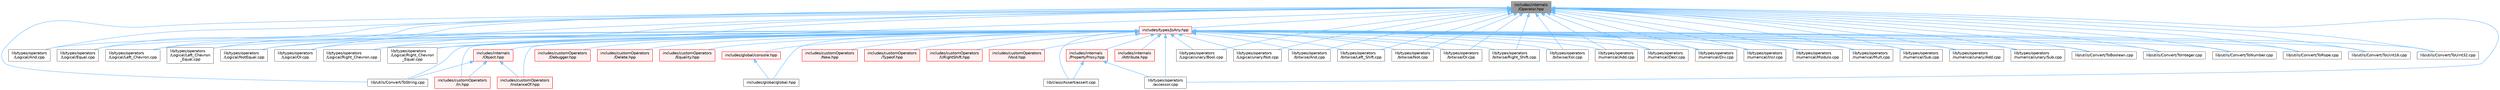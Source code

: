 digraph "includes/internals/Operator.hpp"
{
 // LATEX_PDF_SIZE
  bgcolor="transparent";
  edge [fontname=Helvetica,fontsize=10,labelfontname=Helvetica,labelfontsize=10];
  node [fontname=Helvetica,fontsize=10,shape=box,height=0.2,width=0.4];
  Node1 [id="Node000001",label="includes/internals\l/Operator.hpp",height=0.2,width=0.4,color="gray40", fillcolor="grey60", style="filled", fontcolor="black",tooltip=" "];
  Node1 -> Node2 [id="edge1_Node000001_Node000002",dir="back",color="steelblue1",style="solid",tooltip=" "];
  Node2 [id="Node000002",label="includes/types/JsAny.hpp",height=0.2,width=0.4,color="red", fillcolor="#FFF0F0", style="filled",URL="$JsAny_8hpp.html",tooltip=" "];
  Node2 -> Node3 [id="edge2_Node000002_Node000003",dir="back",color="steelblue1",style="solid",tooltip=" "];
  Node3 [id="Node000003",label="includes/customOperators\l/Debugger.hpp",height=0.2,width=0.4,color="red", fillcolor="#FFF0F0", style="filled",URL="$Debugger_8hpp.html",tooltip=" "];
  Node2 -> Node7 [id="edge3_Node000002_Node000007",dir="back",color="steelblue1",style="solid",tooltip=" "];
  Node7 [id="Node000007",label="includes/customOperators\l/Delete.hpp",height=0.2,width=0.4,color="red", fillcolor="#FFF0F0", style="filled",URL="$Delete_8hpp.html",tooltip=" "];
  Node2 -> Node8 [id="edge4_Node000002_Node000008",dir="back",color="steelblue1",style="solid",tooltip=" "];
  Node8 [id="Node000008",label="includes/customOperators\l/Equality.hpp",height=0.2,width=0.4,color="red", fillcolor="#FFF0F0", style="filled",URL="$Equality_8hpp.html",tooltip=" "];
  Node2 -> Node9 [id="edge5_Node000002_Node000009",dir="back",color="steelblue1",style="solid",tooltip=" "];
  Node9 [id="Node000009",label="includes/customOperators\l/In.hpp",height=0.2,width=0.4,color="red", fillcolor="#FFF0F0", style="filled",URL="$In_8hpp.html",tooltip=" "];
  Node2 -> Node10 [id="edge6_Node000002_Node000010",dir="back",color="steelblue1",style="solid",tooltip=" "];
  Node10 [id="Node000010",label="includes/customOperators\l/InstanceOf.hpp",height=0.2,width=0.4,color="red", fillcolor="#FFF0F0", style="filled",URL="$InstanceOf_8hpp.html",tooltip=" "];
  Node2 -> Node11 [id="edge7_Node000002_Node000011",dir="back",color="steelblue1",style="solid",tooltip=" "];
  Node11 [id="Node000011",label="includes/customOperators\l/New.hpp",height=0.2,width=0.4,color="red", fillcolor="#FFF0F0", style="filled",URL="$New_8hpp.html",tooltip=" "];
  Node2 -> Node12 [id="edge8_Node000002_Node000012",dir="back",color="steelblue1",style="solid",tooltip=" "];
  Node12 [id="Node000012",label="includes/customOperators\l/Typeof.hpp",height=0.2,width=0.4,color="red", fillcolor="#FFF0F0", style="filled",URL="$Typeof_8hpp.html",tooltip=" "];
  Node2 -> Node13 [id="edge9_Node000002_Node000013",dir="back",color="steelblue1",style="solid",tooltip=" "];
  Node13 [id="Node000013",label="includes/customOperators\l/URightShift.hpp",height=0.2,width=0.4,color="red", fillcolor="#FFF0F0", style="filled",URL="$URightShift_8hpp.html",tooltip=" "];
  Node2 -> Node14 [id="edge10_Node000002_Node000014",dir="back",color="steelblue1",style="solid",tooltip=" "];
  Node14 [id="Node000014",label="includes/customOperators\l/Void.hpp",height=0.2,width=0.4,color="red", fillcolor="#FFF0F0", style="filled",URL="$Void_8hpp.html",tooltip=" "];
  Node2 -> Node15 [id="edge11_Node000002_Node000015",dir="back",color="steelblue1",style="solid",tooltip=" "];
  Node15 [id="Node000015",label="includes/global/console.hpp",height=0.2,width=0.4,color="red", fillcolor="#FFF0F0", style="filled",URL="$console_8hpp.html",tooltip=" "];
  Node15 -> Node16 [id="edge12_Node000015_Node000016",dir="back",color="steelblue1",style="solid",tooltip=" "];
  Node16 [id="Node000016",label="includes/global/global.hpp",height=0.2,width=0.4,color="grey40", fillcolor="white", style="filled",URL="$global_8hpp.html",tooltip=" "];
  Node2 -> Node16 [id="edge13_Node000002_Node000016",dir="back",color="steelblue1",style="solid",tooltip=" "];
  Node2 -> Node18 [id="edge14_Node000002_Node000018",dir="back",color="steelblue1",style="solid",tooltip=" "];
  Node18 [id="Node000018",label="includes/internals\l/Attribute.hpp",height=0.2,width=0.4,color="red", fillcolor="#FFF0F0", style="filled",URL="$Attribute_8hpp.html",tooltip=" "];
  Node2 -> Node135 [id="edge15_Node000002_Node000135",dir="back",color="steelblue1",style="solid",tooltip=" "];
  Node135 [id="Node000135",label="includes/internals\l/Object.hpp",height=0.2,width=0.4,color="red", fillcolor="#FFF0F0", style="filled",URL="$Object_8hpp.html",tooltip=" "];
  Node135 -> Node9 [id="edge16_Node000135_Node000009",dir="back",color="steelblue1",style="solid",tooltip=" "];
  Node135 -> Node10 [id="edge17_Node000135_Node000010",dir="back",color="steelblue1",style="solid",tooltip=" "];
  Node135 -> Node130 [id="edge18_Node000135_Node000130",dir="back",color="steelblue1",style="solid",tooltip=" "];
  Node130 [id="Node000130",label="lib/utils/Convert/ToString.cpp",height=0.2,width=0.4,color="grey40", fillcolor="white", style="filled",URL="$ToString_8cpp.html",tooltip=" "];
  Node2 -> Node151 [id="edge19_Node000002_Node000151",dir="back",color="steelblue1",style="solid",tooltip=" "];
  Node151 [id="Node000151",label="includes/internals\l/PropertyProxy.hpp",height=0.2,width=0.4,color="red", fillcolor="#FFF0F0", style="filled",URL="$PropertyProxy_8hpp.html",tooltip=" "];
  Node151 -> Node5 [id="edge20_Node000151_Node000005",dir="back",color="steelblue1",style="solid",tooltip=" "];
  Node5 [id="Node000005",label="lib/class/Assert/assert.cpp",height=0.2,width=0.4,color="grey40", fillcolor="white", style="filled",URL="$assert_8cpp.html",tooltip=" "];
  Node151 -> Node67 [id="edge21_Node000151_Node000067",dir="back",color="steelblue1",style="solid",tooltip=" "];
  Node67 [id="Node000067",label="lib/types/operators\l/accessor.cpp",height=0.2,width=0.4,color="grey40", fillcolor="white", style="filled",URL="$types_2operators_2accessor_8cpp.html",tooltip=" "];
  Node2 -> Node5 [id="edge22_Node000002_Node000005",dir="back",color="steelblue1",style="solid",tooltip=" "];
  Node2 -> Node103 [id="edge23_Node000002_Node000103",dir="back",color="steelblue1",style="solid",tooltip=" "];
  Node103 [id="Node000103",label="lib/types/operators\l/Logical/And.cpp",height=0.2,width=0.4,color="grey40", fillcolor="white", style="filled",URL="$Logical_2And_8cpp.html",tooltip=" "];
  Node2 -> Node104 [id="edge24_Node000002_Node000104",dir="back",color="steelblue1",style="solid",tooltip=" "];
  Node104 [id="Node000104",label="lib/types/operators\l/Logical/Equal.cpp",height=0.2,width=0.4,color="grey40", fillcolor="white", style="filled",URL="$Equal_8cpp.html",tooltip=" "];
  Node2 -> Node105 [id="edge25_Node000002_Node000105",dir="back",color="steelblue1",style="solid",tooltip=" "];
  Node105 [id="Node000105",label="lib/types/operators\l/Logical/Left_Chevron.cpp",height=0.2,width=0.4,color="grey40", fillcolor="white", style="filled",URL="$Left__Chevron_8cpp.html",tooltip=" "];
  Node2 -> Node106 [id="edge26_Node000002_Node000106",dir="back",color="steelblue1",style="solid",tooltip=" "];
  Node106 [id="Node000106",label="lib/types/operators\l/Logical/Left_Chevron\l_Equal.cpp",height=0.2,width=0.4,color="grey40", fillcolor="white", style="filled",URL="$Left__Chevron__Equal_8cpp.html",tooltip=" "];
  Node2 -> Node153 [id="edge27_Node000002_Node000153",dir="back",color="steelblue1",style="solid",tooltip=" "];
  Node153 [id="Node000153",label="lib/types/operators\l/Logical/NotEqual.cpp",height=0.2,width=0.4,color="grey40", fillcolor="white", style="filled",URL="$NotEqual_8cpp.html",tooltip=" "];
  Node2 -> Node107 [id="edge28_Node000002_Node000107",dir="back",color="steelblue1",style="solid",tooltip=" "];
  Node107 [id="Node000107",label="lib/types/operators\l/Logical/Or.cpp",height=0.2,width=0.4,color="grey40", fillcolor="white", style="filled",URL="$Logical_2Or_8cpp.html",tooltip=" "];
  Node2 -> Node108 [id="edge29_Node000002_Node000108",dir="back",color="steelblue1",style="solid",tooltip=" "];
  Node108 [id="Node000108",label="lib/types/operators\l/Logical/Right_Chevron.cpp",height=0.2,width=0.4,color="grey40", fillcolor="white", style="filled",URL="$Right__Chevron_8cpp.html",tooltip=" "];
  Node2 -> Node154 [id="edge30_Node000002_Node000154",dir="back",color="steelblue1",style="solid",tooltip=" "];
  Node154 [id="Node000154",label="lib/types/operators\l/Logical/Right_Chevron\l_Equal.cpp",height=0.2,width=0.4,color="grey40", fillcolor="white", style="filled",URL="$Right__Chevron__Equal_8cpp.html",tooltip=" "];
  Node2 -> Node109 [id="edge31_Node000002_Node000109",dir="back",color="steelblue1",style="solid",tooltip=" "];
  Node109 [id="Node000109",label="lib/types/operators\l/Logical/unary/Bool.cpp",height=0.2,width=0.4,color="grey40", fillcolor="white", style="filled",URL="$Bool_8cpp.html",tooltip=" "];
  Node2 -> Node110 [id="edge32_Node000002_Node000110",dir="back",color="steelblue1",style="solid",tooltip=" "];
  Node110 [id="Node000110",label="lib/types/operators\l/Logical/unary/Not.cpp",height=0.2,width=0.4,color="grey40", fillcolor="white", style="filled",URL="$Logical_2unary_2Not_8cpp.html",tooltip=" "];
  Node2 -> Node67 [id="edge33_Node000002_Node000067",dir="back",color="steelblue1",style="solid",tooltip=" "];
  Node2 -> Node111 [id="edge34_Node000002_Node000111",dir="back",color="steelblue1",style="solid",tooltip=" "];
  Node111 [id="Node000111",label="lib/types/operators\l/bitwise/And.cpp",height=0.2,width=0.4,color="grey40", fillcolor="white", style="filled",URL="$bitwise_2And_8cpp.html",tooltip=" "];
  Node2 -> Node112 [id="edge35_Node000002_Node000112",dir="back",color="steelblue1",style="solid",tooltip=" "];
  Node112 [id="Node000112",label="lib/types/operators\l/bitwise/Left_Shift.cpp",height=0.2,width=0.4,color="grey40", fillcolor="white", style="filled",URL="$Left__Shift_8cpp.html",tooltip=" "];
  Node2 -> Node113 [id="edge36_Node000002_Node000113",dir="back",color="steelblue1",style="solid",tooltip=" "];
  Node113 [id="Node000113",label="lib/types/operators\l/bitwise/Not.cpp",height=0.2,width=0.4,color="grey40", fillcolor="white", style="filled",URL="$bitwise_2Not_8cpp.html",tooltip=" "];
  Node2 -> Node114 [id="edge37_Node000002_Node000114",dir="back",color="steelblue1",style="solid",tooltip=" "];
  Node114 [id="Node000114",label="lib/types/operators\l/bitwise/Or.cpp",height=0.2,width=0.4,color="grey40", fillcolor="white", style="filled",URL="$bitwise_2Or_8cpp.html",tooltip=" "];
  Node2 -> Node115 [id="edge38_Node000002_Node000115",dir="back",color="steelblue1",style="solid",tooltip=" "];
  Node115 [id="Node000115",label="lib/types/operators\l/bitwise/Right_Shift.cpp",height=0.2,width=0.4,color="grey40", fillcolor="white", style="filled",URL="$Right__Shift_8cpp.html",tooltip=" "];
  Node2 -> Node116 [id="edge39_Node000002_Node000116",dir="back",color="steelblue1",style="solid",tooltip=" "];
  Node116 [id="Node000116",label="lib/types/operators\l/bitwise/Xor.cpp",height=0.2,width=0.4,color="grey40", fillcolor="white", style="filled",URL="$Xor_8cpp.html",tooltip=" "];
  Node2 -> Node117 [id="edge40_Node000002_Node000117",dir="back",color="steelblue1",style="solid",tooltip=" "];
  Node117 [id="Node000117",label="lib/types/operators\l/numerical/Add.cpp",height=0.2,width=0.4,color="grey40", fillcolor="white", style="filled",URL="$Add_8cpp.html",tooltip=" "];
  Node2 -> Node118 [id="edge41_Node000002_Node000118",dir="back",color="steelblue1",style="solid",tooltip=" "];
  Node118 [id="Node000118",label="lib/types/operators\l/numerical/Decr.cpp",height=0.2,width=0.4,color="grey40", fillcolor="white", style="filled",URL="$Decr_8cpp.html",tooltip=" "];
  Node2 -> Node119 [id="edge42_Node000002_Node000119",dir="back",color="steelblue1",style="solid",tooltip=" "];
  Node119 [id="Node000119",label="lib/types/operators\l/numerical/Div.cpp",height=0.2,width=0.4,color="grey40", fillcolor="white", style="filled",URL="$Div_8cpp.html",tooltip=" "];
  Node2 -> Node120 [id="edge43_Node000002_Node000120",dir="back",color="steelblue1",style="solid",tooltip=" "];
  Node120 [id="Node000120",label="lib/types/operators\l/numerical/Incr.cpp",height=0.2,width=0.4,color="grey40", fillcolor="white", style="filled",URL="$Incr_8cpp.html",tooltip=" "];
  Node2 -> Node121 [id="edge44_Node000002_Node000121",dir="back",color="steelblue1",style="solid",tooltip=" "];
  Node121 [id="Node000121",label="lib/types/operators\l/numerical/Modulo.cpp",height=0.2,width=0.4,color="grey40", fillcolor="white", style="filled",URL="$Modulo_8cpp.html",tooltip=" "];
  Node2 -> Node122 [id="edge45_Node000002_Node000122",dir="back",color="steelblue1",style="solid",tooltip=" "];
  Node122 [id="Node000122",label="lib/types/operators\l/numerical/Mult.cpp",height=0.2,width=0.4,color="grey40", fillcolor="white", style="filled",URL="$Mult_8cpp.html",tooltip=" "];
  Node2 -> Node123 [id="edge46_Node000002_Node000123",dir="back",color="steelblue1",style="solid",tooltip=" "];
  Node123 [id="Node000123",label="lib/types/operators\l/numerical/Sub.cpp",height=0.2,width=0.4,color="grey40", fillcolor="white", style="filled",URL="$Sub_8cpp.html",tooltip=" "];
  Node2 -> Node124 [id="edge47_Node000002_Node000124",dir="back",color="steelblue1",style="solid",tooltip=" "];
  Node124 [id="Node000124",label="lib/types/operators\l/numerical/unary/Add.cpp",height=0.2,width=0.4,color="grey40", fillcolor="white", style="filled",URL="$unary_2Add_8cpp.html",tooltip=" "];
  Node2 -> Node125 [id="edge48_Node000002_Node000125",dir="back",color="steelblue1",style="solid",tooltip=" "];
  Node125 [id="Node000125",label="lib/types/operators\l/numerical/unary/Sub.cpp",height=0.2,width=0.4,color="grey40", fillcolor="white", style="filled",URL="$unary_2Sub_8cpp.html",tooltip=" "];
  Node2 -> Node146 [id="edge49_Node000002_Node000146",dir="back",color="steelblue1",style="solid",tooltip=" "];
  Node146 [id="Node000146",label="lib/utils/Convert/ToBoolean.cpp",height=0.2,width=0.4,color="grey40", fillcolor="white", style="filled",URL="$ToBoolean_8cpp.html",tooltip=" "];
  Node2 -> Node128 [id="edge50_Node000002_Node000128",dir="back",color="steelblue1",style="solid",tooltip=" "];
  Node128 [id="Node000128",label="lib/utils/Convert/ToInteger.cpp",height=0.2,width=0.4,color="grey40", fillcolor="white", style="filled",URL="$ToInteger_8cpp.html",tooltip=" "];
  Node2 -> Node81 [id="edge51_Node000002_Node000081",dir="back",color="steelblue1",style="solid",tooltip=" "];
  Node81 [id="Node000081",label="lib/utils/Convert/ToNumber.cpp",height=0.2,width=0.4,color="grey40", fillcolor="white", style="filled",URL="$ToNumber_8cpp.html",tooltip=" "];
  Node2 -> Node129 [id="edge52_Node000002_Node000129",dir="back",color="steelblue1",style="solid",tooltip=" "];
  Node129 [id="Node000129",label="lib/utils/Convert/ToRope.cpp",height=0.2,width=0.4,color="grey40", fillcolor="white", style="filled",URL="$ToRope_8cpp.html",tooltip=" "];
  Node2 -> Node130 [id="edge53_Node000002_Node000130",dir="back",color="steelblue1",style="solid",tooltip=" "];
  Node2 -> Node131 [id="edge54_Node000002_Node000131",dir="back",color="steelblue1",style="solid",tooltip=" "];
  Node131 [id="Node000131",label="lib/utils/Convert/ToUint16.cpp",height=0.2,width=0.4,color="grey40", fillcolor="white", style="filled",URL="$ToUint16_8cpp.html",tooltip=" "];
  Node2 -> Node132 [id="edge55_Node000002_Node000132",dir="back",color="steelblue1",style="solid",tooltip=" "];
  Node132 [id="Node000132",label="lib/utils/Convert/ToUint32.cpp",height=0.2,width=0.4,color="grey40", fillcolor="white", style="filled",URL="$ToUint32_8cpp.html",tooltip=" "];
  Node1 -> Node103 [id="edge56_Node000001_Node000103",dir="back",color="steelblue1",style="solid",tooltip=" "];
  Node1 -> Node104 [id="edge57_Node000001_Node000104",dir="back",color="steelblue1",style="solid",tooltip=" "];
  Node1 -> Node105 [id="edge58_Node000001_Node000105",dir="back",color="steelblue1",style="solid",tooltip=" "];
  Node1 -> Node106 [id="edge59_Node000001_Node000106",dir="back",color="steelblue1",style="solid",tooltip=" "];
  Node1 -> Node153 [id="edge60_Node000001_Node000153",dir="back",color="steelblue1",style="solid",tooltip=" "];
  Node1 -> Node107 [id="edge61_Node000001_Node000107",dir="back",color="steelblue1",style="solid",tooltip=" "];
  Node1 -> Node108 [id="edge62_Node000001_Node000108",dir="back",color="steelblue1",style="solid",tooltip=" "];
  Node1 -> Node154 [id="edge63_Node000001_Node000154",dir="back",color="steelblue1",style="solid",tooltip=" "];
  Node1 -> Node109 [id="edge64_Node000001_Node000109",dir="back",color="steelblue1",style="solid",tooltip=" "];
  Node1 -> Node110 [id="edge65_Node000001_Node000110",dir="back",color="steelblue1",style="solid",tooltip=" "];
  Node1 -> Node67 [id="edge66_Node000001_Node000067",dir="back",color="steelblue1",style="solid",tooltip=" "];
  Node1 -> Node111 [id="edge67_Node000001_Node000111",dir="back",color="steelblue1",style="solid",tooltip=" "];
  Node1 -> Node112 [id="edge68_Node000001_Node000112",dir="back",color="steelblue1",style="solid",tooltip=" "];
  Node1 -> Node113 [id="edge69_Node000001_Node000113",dir="back",color="steelblue1",style="solid",tooltip=" "];
  Node1 -> Node114 [id="edge70_Node000001_Node000114",dir="back",color="steelblue1",style="solid",tooltip=" "];
  Node1 -> Node115 [id="edge71_Node000001_Node000115",dir="back",color="steelblue1",style="solid",tooltip=" "];
  Node1 -> Node116 [id="edge72_Node000001_Node000116",dir="back",color="steelblue1",style="solid",tooltip=" "];
  Node1 -> Node117 [id="edge73_Node000001_Node000117",dir="back",color="steelblue1",style="solid",tooltip=" "];
  Node1 -> Node118 [id="edge74_Node000001_Node000118",dir="back",color="steelblue1",style="solid",tooltip=" "];
  Node1 -> Node119 [id="edge75_Node000001_Node000119",dir="back",color="steelblue1",style="solid",tooltip=" "];
  Node1 -> Node120 [id="edge76_Node000001_Node000120",dir="back",color="steelblue1",style="solid",tooltip=" "];
  Node1 -> Node121 [id="edge77_Node000001_Node000121",dir="back",color="steelblue1",style="solid",tooltip=" "];
  Node1 -> Node122 [id="edge78_Node000001_Node000122",dir="back",color="steelblue1",style="solid",tooltip=" "];
  Node1 -> Node123 [id="edge79_Node000001_Node000123",dir="back",color="steelblue1",style="solid",tooltip=" "];
  Node1 -> Node124 [id="edge80_Node000001_Node000124",dir="back",color="steelblue1",style="solid",tooltip=" "];
  Node1 -> Node125 [id="edge81_Node000001_Node000125",dir="back",color="steelblue1",style="solid",tooltip=" "];
  Node1 -> Node146 [id="edge82_Node000001_Node000146",dir="back",color="steelblue1",style="solid",tooltip=" "];
  Node1 -> Node128 [id="edge83_Node000001_Node000128",dir="back",color="steelblue1",style="solid",tooltip=" "];
  Node1 -> Node81 [id="edge84_Node000001_Node000081",dir="back",color="steelblue1",style="solid",tooltip=" "];
  Node1 -> Node129 [id="edge85_Node000001_Node000129",dir="back",color="steelblue1",style="solid",tooltip=" "];
  Node1 -> Node130 [id="edge86_Node000001_Node000130",dir="back",color="steelblue1",style="solid",tooltip=" "];
  Node1 -> Node131 [id="edge87_Node000001_Node000131",dir="back",color="steelblue1",style="solid",tooltip=" "];
  Node1 -> Node132 [id="edge88_Node000001_Node000132",dir="back",color="steelblue1",style="solid",tooltip=" "];
}
